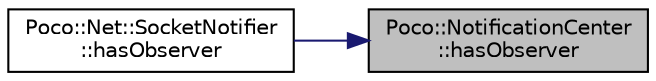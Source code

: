 digraph "Poco::NotificationCenter::hasObserver"
{
 // LATEX_PDF_SIZE
  edge [fontname="Helvetica",fontsize="10",labelfontname="Helvetica",labelfontsize="10"];
  node [fontname="Helvetica",fontsize="10",shape=record];
  rankdir="RL";
  Node1 [label="Poco::NotificationCenter\l::hasObserver",height=0.2,width=0.4,color="black", fillcolor="grey75", style="filled", fontcolor="black",tooltip="Unregisters an observer with the NotificationCenter."];
  Node1 -> Node2 [dir="back",color="midnightblue",fontsize="10",style="solid"];
  Node2 [label="Poco::Net::SocketNotifier\l::hasObserver",height=0.2,width=0.4,color="black", fillcolor="white", style="filled",URL="$classPoco_1_1Net_1_1SocketNotifier.html#a8dbbde55264af35af35ca6139cdbf491",tooltip="Removes the given observer."];
}
